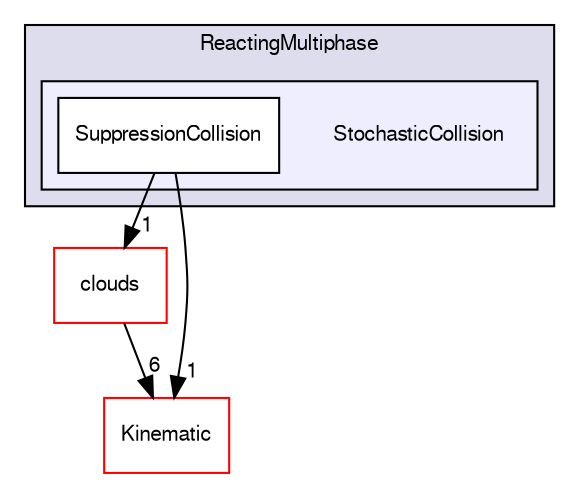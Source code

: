 digraph "src/lagrangian/intermediate/submodels/ReactingMultiphase/StochasticCollision" {
  bgcolor=transparent;
  compound=true
  node [ fontsize="10", fontname="FreeSans"];
  edge [ labelfontsize="10", labelfontname="FreeSans"];
  subgraph clusterdir_d333e36c7ce13a9450f826e417b6349d {
    graph [ bgcolor="#ddddee", pencolor="black", label="ReactingMultiphase" fontname="FreeSans", fontsize="10", URL="dir_d333e36c7ce13a9450f826e417b6349d.html"]
  subgraph clusterdir_27b24386216f86dd240f0a86ae1a3a0c {
    graph [ bgcolor="#eeeeff", pencolor="black", label="" URL="dir_27b24386216f86dd240f0a86ae1a3a0c.html"];
    dir_27b24386216f86dd240f0a86ae1a3a0c [shape=plaintext label="StochasticCollision"];
    dir_c73c14d2fa04a20994c1a8e27c19e53e [shape=box label="SuppressionCollision" color="black" fillcolor="white" style="filled" URL="dir_c73c14d2fa04a20994c1a8e27c19e53e.html"];
  }
  }
  dir_bdd630a78c14e3d279a2564e7964fc69 [shape=box label="clouds" color="red" URL="dir_bdd630a78c14e3d279a2564e7964fc69.html"];
  dir_280ce042c33ce1e00a1fb89491254772 [shape=box label="Kinematic" color="red" URL="dir_280ce042c33ce1e00a1fb89491254772.html"];
  dir_bdd630a78c14e3d279a2564e7964fc69->dir_280ce042c33ce1e00a1fb89491254772 [headlabel="6", labeldistance=1.5 headhref="dir_001244_001320.html"];
  dir_c73c14d2fa04a20994c1a8e27c19e53e->dir_bdd630a78c14e3d279a2564e7964fc69 [headlabel="1", labeldistance=1.5 headhref="dir_001434_001244.html"];
  dir_c73c14d2fa04a20994c1a8e27c19e53e->dir_280ce042c33ce1e00a1fb89491254772 [headlabel="1", labeldistance=1.5 headhref="dir_001434_001320.html"];
}

